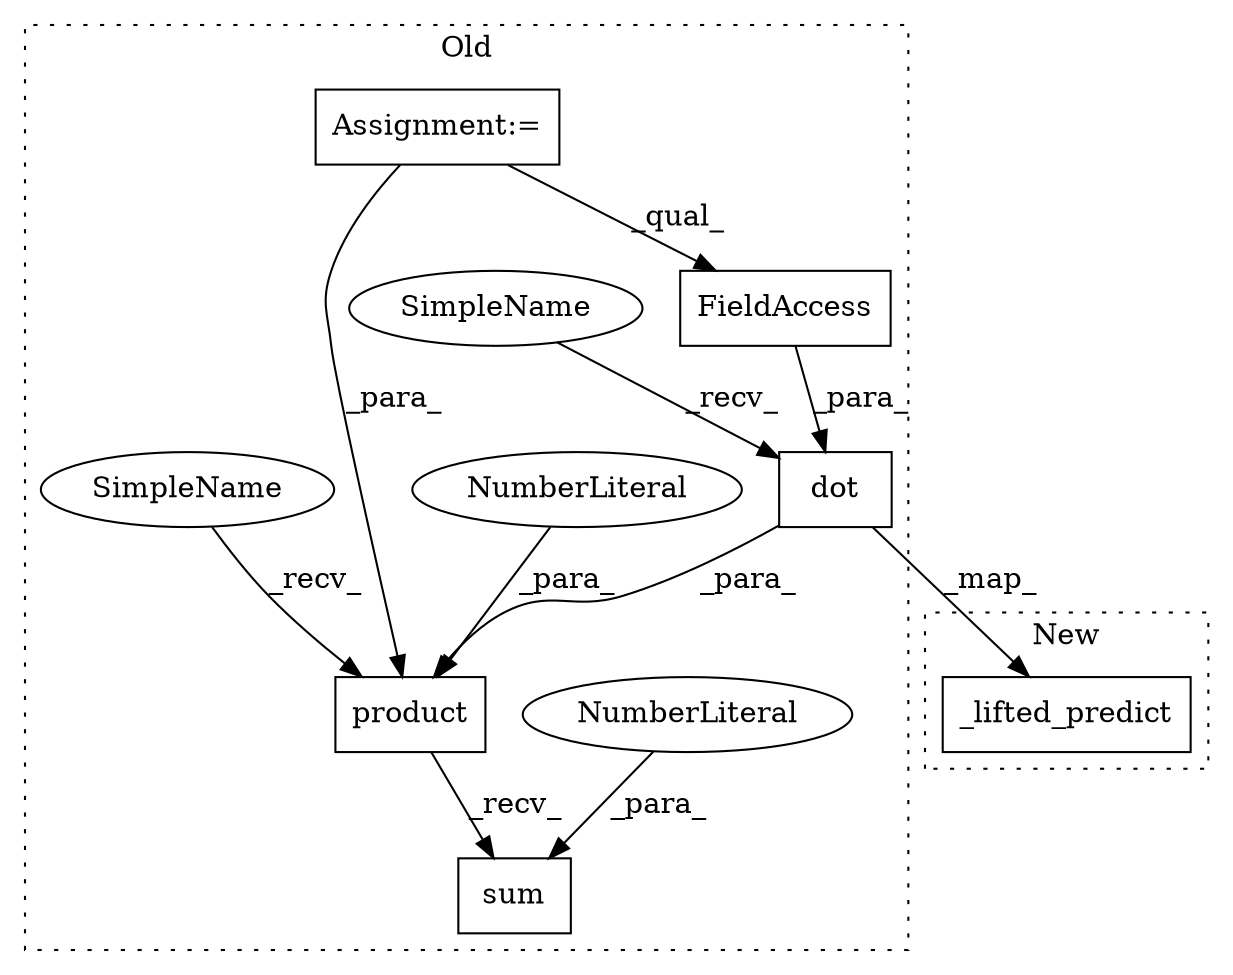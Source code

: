 digraph G {
subgraph cluster0 {
1 [label="dot" a="32" s="5815,5848" l="4,1" shape="box"];
3 [label="product" a="32" s="5801,5851" l="8,1" shape="box"];
4 [label="NumberLiteral" a="34" s="5850" l="1" shape="ellipse"];
5 [label="FieldAccess" a="22" s="5845" l="3" shape="box"];
6 [label="sum" a="32" s="5853,5858" l="4,1" shape="box"];
7 [label="NumberLiteral" a="34" s="5857" l="1" shape="ellipse"];
8 [label="Assignment:=" a="7" s="5755" l="1" shape="box"];
9 [label="SimpleName" a="42" s="5795" l="5" shape="ellipse"];
10 [label="SimpleName" a="42" s="5809" l="5" shape="ellipse"];
label = "Old";
style="dotted";
}
subgraph cluster1 {
2 [label="_lifted_predict" a="32" s="5713,5756" l="16,1" shape="box"];
label = "New";
style="dotted";
}
1 -> 2 [label="_map_"];
1 -> 3 [label="_para_"];
3 -> 6 [label="_recv_"];
4 -> 3 [label="_para_"];
5 -> 1 [label="_para_"];
7 -> 6 [label="_para_"];
8 -> 3 [label="_para_"];
8 -> 5 [label="_qual_"];
9 -> 3 [label="_recv_"];
10 -> 1 [label="_recv_"];
}